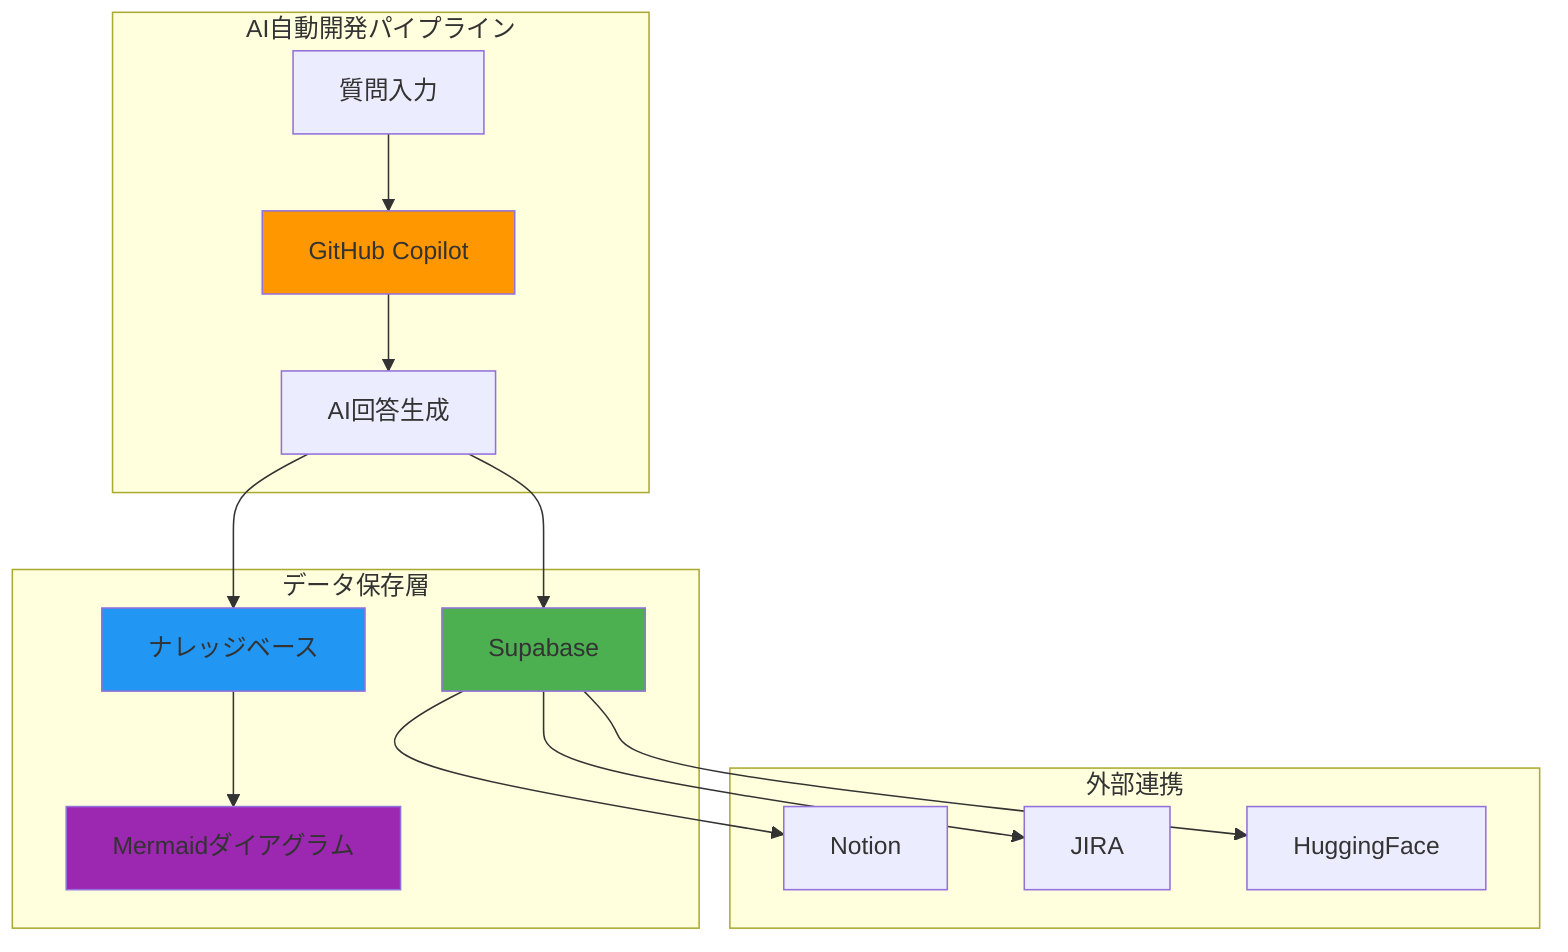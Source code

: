 graph TB
    subgraph "AI自動開発パイプライン"
        Q[質問入力] --> AI[GitHub Copilot]
        AI --> R[AI回答生成]
    end
    
    subgraph "データ保存層"
        S[Supabase]
        K[ナレッジベース]
        M[Mermaidダイアグラム]
    end
    
    subgraph "外部連携"
        N[Notion]
        J[JIRA]
        H[HuggingFace]
    end
    
    R --> S
    R --> K
    K --> M
    S --> N
    S --> J
    S --> H
    
    style AI fill:#ff9800
    style S fill:#4caf50
    style K fill:#2196f3
    style M fill:#9c27b0